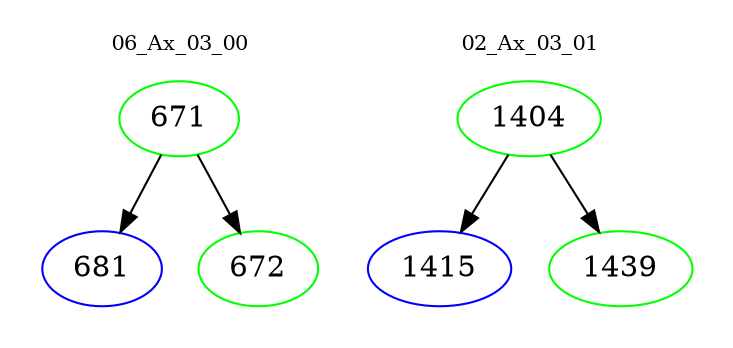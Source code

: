 digraph{
subgraph cluster_0 {
color = white
label = "06_Ax_03_00";
fontsize=10;
T0_671 [label="671", color="green"]
T0_671 -> T0_681 [color="black"]
T0_681 [label="681", color="blue"]
T0_671 -> T0_672 [color="black"]
T0_672 [label="672", color="green"]
}
subgraph cluster_1 {
color = white
label = "02_Ax_03_01";
fontsize=10;
T1_1404 [label="1404", color="green"]
T1_1404 -> T1_1415 [color="black"]
T1_1415 [label="1415", color="blue"]
T1_1404 -> T1_1439 [color="black"]
T1_1439 [label="1439", color="green"]
}
}
